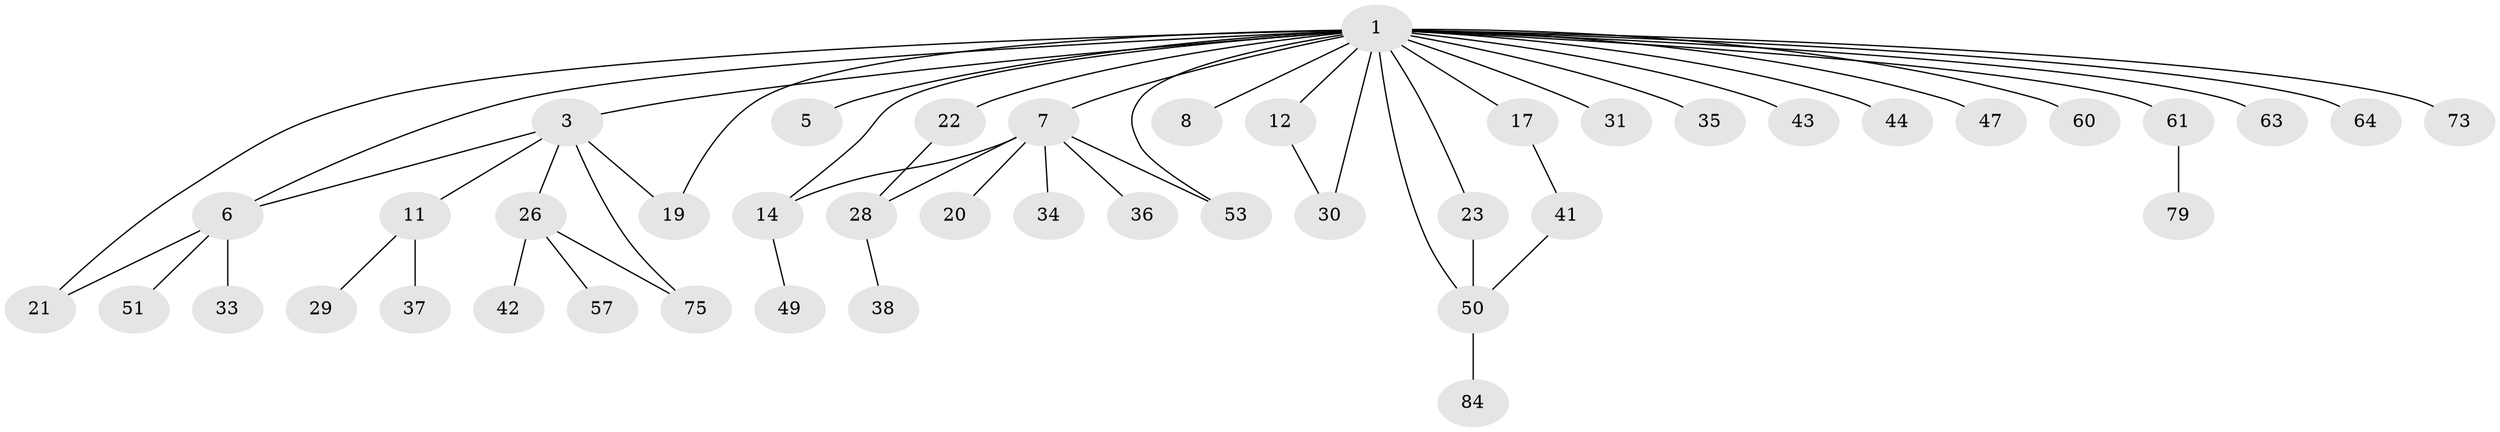// original degree distribution, {2: 0.22727272727272727, 27: 0.011363636363636364, 11: 0.011363636363636364, 1: 0.5681818181818182, 6: 0.022727272727272728, 7: 0.022727272727272728, 3: 0.07954545454545454, 4: 0.045454545454545456, 5: 0.011363636363636364}
// Generated by graph-tools (version 1.1) at 2025/14/03/09/25 04:14:25]
// undirected, 44 vertices, 53 edges
graph export_dot {
graph [start="1"]
  node [color=gray90,style=filled];
  1 [super="+25+2"];
  3 [super="+18+10+52+46+4+69+62+67+45+9"];
  5;
  6 [super="+13"];
  7 [super="+72+48+32"];
  8 [super="+15+59+74+56+16+27"];
  11;
  12 [super="+55"];
  14 [super="+54+80+65"];
  17 [super="+24"];
  19;
  20;
  21 [super="+39"];
  22;
  23 [super="+40"];
  26;
  28 [super="+86"];
  29;
  30;
  31;
  33;
  34;
  35;
  36;
  37;
  38;
  41;
  42;
  43;
  44 [super="+66"];
  47;
  49;
  50;
  51;
  53 [super="+83+68"];
  57;
  60;
  61 [super="+76+71"];
  63;
  64;
  73;
  75;
  79;
  84;
  1 -- 64;
  1 -- 3;
  1 -- 5;
  1 -- 6;
  1 -- 7;
  1 -- 8 [weight=2];
  1 -- 73;
  1 -- 12;
  1 -- 14;
  1 -- 17;
  1 -- 19;
  1 -- 21;
  1 -- 22;
  1 -- 23;
  1 -- 30;
  1 -- 31;
  1 -- 35;
  1 -- 43;
  1 -- 44;
  1 -- 47;
  1 -- 50;
  1 -- 53;
  1 -- 60;
  1 -- 61;
  1 -- 63;
  3 -- 26;
  3 -- 75;
  3 -- 19;
  3 -- 11;
  3 -- 6;
  6 -- 33;
  6 -- 51;
  6 -- 21;
  7 -- 20;
  7 -- 34;
  7 -- 36;
  7 -- 28;
  7 -- 53;
  7 -- 14;
  11 -- 29;
  11 -- 37;
  12 -- 30;
  14 -- 49;
  17 -- 41;
  22 -- 28;
  23 -- 50;
  26 -- 42;
  26 -- 57;
  26 -- 75;
  28 -- 38;
  41 -- 50;
  50 -- 84;
  61 -- 79;
}
